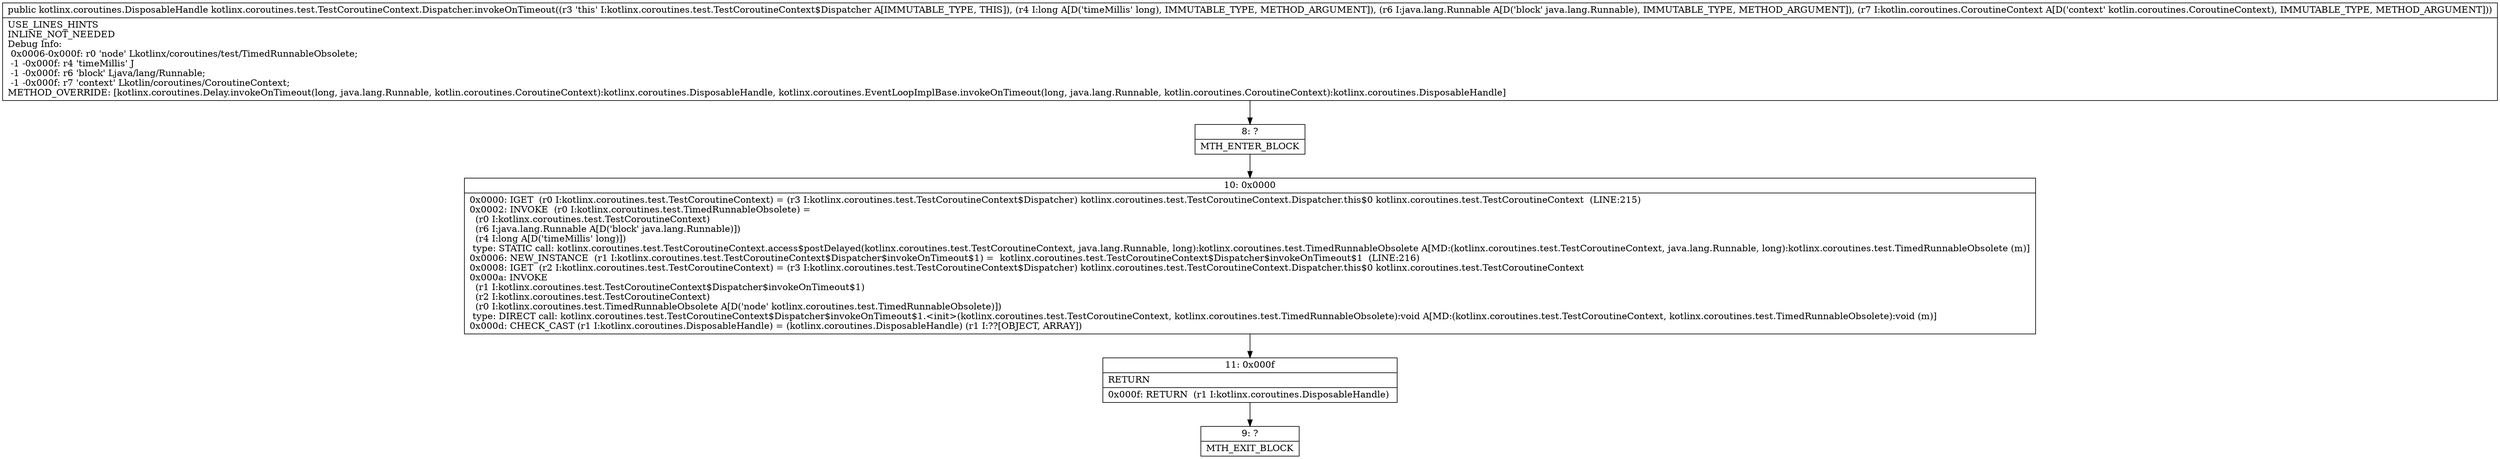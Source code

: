 digraph "CFG forkotlinx.coroutines.test.TestCoroutineContext.Dispatcher.invokeOnTimeout(JLjava\/lang\/Runnable;Lkotlin\/coroutines\/CoroutineContext;)Lkotlinx\/coroutines\/DisposableHandle;" {
Node_8 [shape=record,label="{8\:\ ?|MTH_ENTER_BLOCK\l}"];
Node_10 [shape=record,label="{10\:\ 0x0000|0x0000: IGET  (r0 I:kotlinx.coroutines.test.TestCoroutineContext) = (r3 I:kotlinx.coroutines.test.TestCoroutineContext$Dispatcher) kotlinx.coroutines.test.TestCoroutineContext.Dispatcher.this$0 kotlinx.coroutines.test.TestCoroutineContext  (LINE:215)\l0x0002: INVOKE  (r0 I:kotlinx.coroutines.test.TimedRunnableObsolete) = \l  (r0 I:kotlinx.coroutines.test.TestCoroutineContext)\l  (r6 I:java.lang.Runnable A[D('block' java.lang.Runnable)])\l  (r4 I:long A[D('timeMillis' long)])\l type: STATIC call: kotlinx.coroutines.test.TestCoroutineContext.access$postDelayed(kotlinx.coroutines.test.TestCoroutineContext, java.lang.Runnable, long):kotlinx.coroutines.test.TimedRunnableObsolete A[MD:(kotlinx.coroutines.test.TestCoroutineContext, java.lang.Runnable, long):kotlinx.coroutines.test.TimedRunnableObsolete (m)]\l0x0006: NEW_INSTANCE  (r1 I:kotlinx.coroutines.test.TestCoroutineContext$Dispatcher$invokeOnTimeout$1) =  kotlinx.coroutines.test.TestCoroutineContext$Dispatcher$invokeOnTimeout$1  (LINE:216)\l0x0008: IGET  (r2 I:kotlinx.coroutines.test.TestCoroutineContext) = (r3 I:kotlinx.coroutines.test.TestCoroutineContext$Dispatcher) kotlinx.coroutines.test.TestCoroutineContext.Dispatcher.this$0 kotlinx.coroutines.test.TestCoroutineContext \l0x000a: INVOKE  \l  (r1 I:kotlinx.coroutines.test.TestCoroutineContext$Dispatcher$invokeOnTimeout$1)\l  (r2 I:kotlinx.coroutines.test.TestCoroutineContext)\l  (r0 I:kotlinx.coroutines.test.TimedRunnableObsolete A[D('node' kotlinx.coroutines.test.TimedRunnableObsolete)])\l type: DIRECT call: kotlinx.coroutines.test.TestCoroutineContext$Dispatcher$invokeOnTimeout$1.\<init\>(kotlinx.coroutines.test.TestCoroutineContext, kotlinx.coroutines.test.TimedRunnableObsolete):void A[MD:(kotlinx.coroutines.test.TestCoroutineContext, kotlinx.coroutines.test.TimedRunnableObsolete):void (m)]\l0x000d: CHECK_CAST (r1 I:kotlinx.coroutines.DisposableHandle) = (kotlinx.coroutines.DisposableHandle) (r1 I:??[OBJECT, ARRAY]) \l}"];
Node_11 [shape=record,label="{11\:\ 0x000f|RETURN\l|0x000f: RETURN  (r1 I:kotlinx.coroutines.DisposableHandle) \l}"];
Node_9 [shape=record,label="{9\:\ ?|MTH_EXIT_BLOCK\l}"];
MethodNode[shape=record,label="{public kotlinx.coroutines.DisposableHandle kotlinx.coroutines.test.TestCoroutineContext.Dispatcher.invokeOnTimeout((r3 'this' I:kotlinx.coroutines.test.TestCoroutineContext$Dispatcher A[IMMUTABLE_TYPE, THIS]), (r4 I:long A[D('timeMillis' long), IMMUTABLE_TYPE, METHOD_ARGUMENT]), (r6 I:java.lang.Runnable A[D('block' java.lang.Runnable), IMMUTABLE_TYPE, METHOD_ARGUMENT]), (r7 I:kotlin.coroutines.CoroutineContext A[D('context' kotlin.coroutines.CoroutineContext), IMMUTABLE_TYPE, METHOD_ARGUMENT]))  | USE_LINES_HINTS\lINLINE_NOT_NEEDED\lDebug Info:\l  0x0006\-0x000f: r0 'node' Lkotlinx\/coroutines\/test\/TimedRunnableObsolete;\l  \-1 \-0x000f: r4 'timeMillis' J\l  \-1 \-0x000f: r6 'block' Ljava\/lang\/Runnable;\l  \-1 \-0x000f: r7 'context' Lkotlin\/coroutines\/CoroutineContext;\lMETHOD_OVERRIDE: [kotlinx.coroutines.Delay.invokeOnTimeout(long, java.lang.Runnable, kotlin.coroutines.CoroutineContext):kotlinx.coroutines.DisposableHandle, kotlinx.coroutines.EventLoopImplBase.invokeOnTimeout(long, java.lang.Runnable, kotlin.coroutines.CoroutineContext):kotlinx.coroutines.DisposableHandle]\l}"];
MethodNode -> Node_8;Node_8 -> Node_10;
Node_10 -> Node_11;
Node_11 -> Node_9;
}

